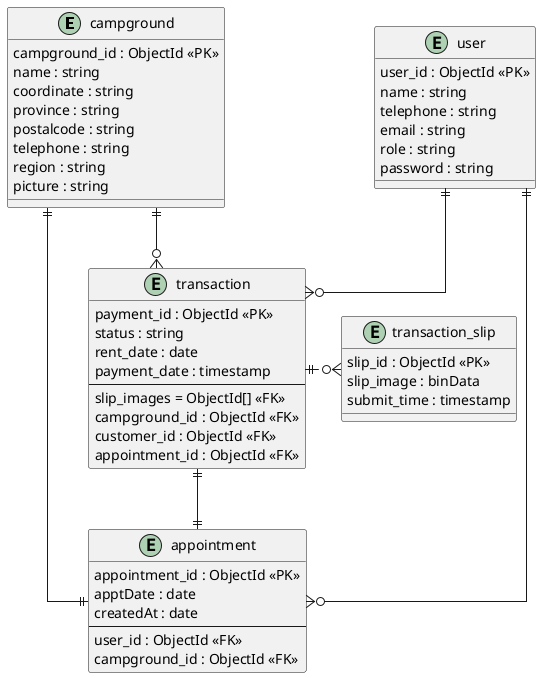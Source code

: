 @startuml DatabaseSchema

skinparam Linetype ortho

entity campground {
  campground_id : ObjectId <<PK>>
  name : string
  coordinate : string
  province : string
  postalcode : string
  telephone : string
  region : string
  picture : string
}
entity appointment {
  appointment_id : ObjectId <<PK>>
  apptDate : date
  createdAt : date
  --
  user_id : ObjectId <<FK>>
  campground_id : ObjectId <<FK>>
}

entity user {
  user_id : ObjectId <<PK>>
  name : string
  telephone : string
  email : string
  role : string
  password : string
}

entity transaction {
  payment_id : ObjectId <<PK>>
  status : string /' status: [PENDING, COMPLETE, REJECTED, CANCELED] '/
  rent_date : date
  payment_date : timestamp
  --
  slip_images = ObjectId[] <<FK>>
  campground_id : ObjectId <<FK>>
  customer_id : ObjectId <<FK>>
  appointment_id : ObjectId <<FK>>
}



entity transaction_slip {
  slip_id : ObjectId <<PK>>
  slip_image : binData /' image file, must be compressed to be less than 2 MB preferrably for efficient database querying, and for storage efficiency (mongoDB BSON max size is 16 MB) '/
  submit_time : timestamp
}

' entity relation
user ||--o{ appointment
user ||--o{ transaction
campground ||--|| appointment
campground ||--o{ transaction
transaction ||.right.o{ transaction_slip /' ONE to ZERO_OR_MANY '/
transaction ||--|| appointment
@enduml